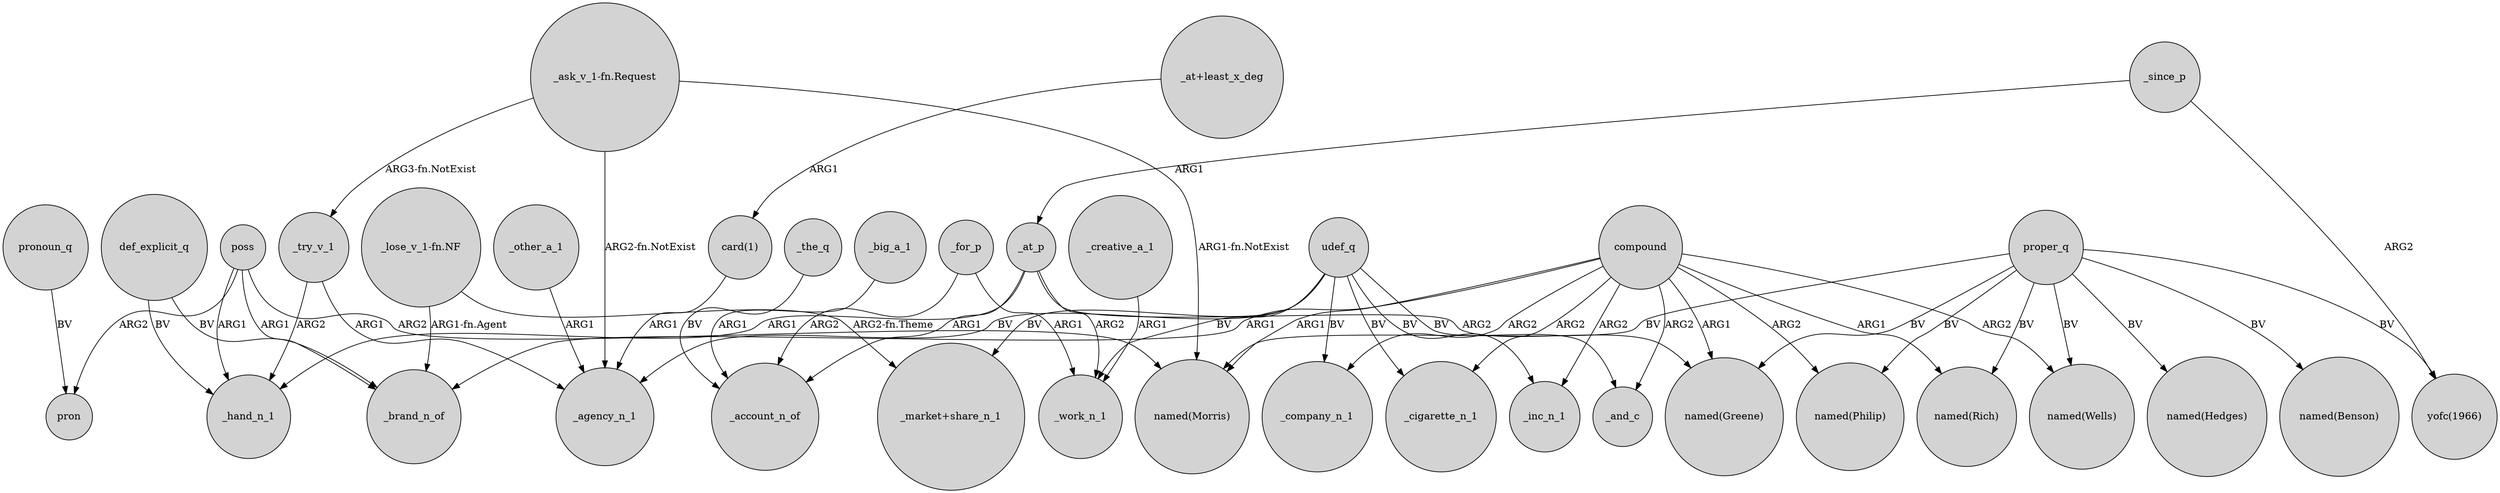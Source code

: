 digraph {
	node [shape=circle style=filled]
	proper_q -> "named(Benson)" [label=BV]
	"_ask_v_1-fn.Request" -> _agency_n_1 [label="ARG2-fn.NotExist"]
	"_lose_v_1-fn.NF" -> _brand_n_of [label="ARG1-fn.Agent"]
	udef_q -> _inc_n_1 [label=BV]
	poss -> pron [label=ARG2]
	udef_q -> "_market+share_n_1" [label=BV]
	_at_p -> _work_n_1 [label=ARG2]
	_the_q -> _account_n_of [label=BV]
	"_at+least_x_deg" -> "card(1)" [label=ARG1]
	_at_p -> _account_n_of [label=ARG1]
	compound -> _company_n_1 [label=ARG2]
	compound -> _brand_n_of [label=ARG1]
	_for_p -> _account_n_of [label=ARG2]
	_for_p -> _work_n_1 [label=ARG1]
	compound -> "named(Philip)" [label=ARG2]
	udef_q -> _cigarette_n_1 [label=BV]
	proper_q -> "named(Philip)" [label=BV]
	compound -> "named(Greene)" [label=ARG1]
	compound -> "named(Rich)" [label=ARG1]
	"card(1)" -> _agency_n_1 [label=ARG1]
	_at_p -> "named(Greene)" [label=ARG2]
	compound -> "named(Morris)" [label=ARG1]
	proper_q -> "named(Wells)" [label=BV]
	_try_v_1 -> _hand_n_1 [label=ARG2]
	"_lose_v_1-fn.NF" -> "_market+share_n_1" [label="ARG2-fn.Theme"]
	def_explicit_q -> _hand_n_1 [label=BV]
	proper_q -> "named(Morris)" [label=BV]
	pronoun_q -> pron [label=BV]
	compound -> _and_c [label=ARG2]
	"_ask_v_1-fn.Request" -> _try_v_1 [label="ARG3-fn.NotExist"]
	_since_p -> _at_p [label=ARG1]
	_at_p -> _hand_n_1 [label=ARG1]
	_since_p -> "yofc(1966)" [label=ARG2]
	proper_q -> "yofc(1966)" [label=BV]
	_try_v_1 -> _agency_n_1 [label=ARG1]
	compound -> "named(Wells)" [label=ARG2]
	def_explicit_q -> _brand_n_of [label=BV]
	"_ask_v_1-fn.Request" -> "named(Morris)" [label="ARG1-fn.NotExist"]
	poss -> _hand_n_1 [label=ARG1]
	udef_q -> _agency_n_1 [label=BV]
	proper_q -> "named(Hedges)" [label=BV]
	_other_a_1 -> _agency_n_1 [label=ARG1]
	_creative_a_1 -> _work_n_1 [label=ARG1]
	compound -> _cigarette_n_1 [label=ARG2]
	proper_q -> "named(Greene)" [label=BV]
	poss -> "named(Morris)" [label=ARG2]
	proper_q -> "named(Rich)" [label=BV]
	_big_a_1 -> _account_n_of [label=ARG1]
	udef_q -> _and_c [label=BV]
	poss -> _brand_n_of [label=ARG1]
	compound -> _inc_n_1 [label=ARG2]
	udef_q -> _company_n_1 [label=BV]
	udef_q -> _work_n_1 [label=BV]
}

